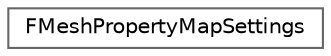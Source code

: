 digraph "Graphical Class Hierarchy"
{
 // INTERACTIVE_SVG=YES
 // LATEX_PDF_SIZE
  bgcolor="transparent";
  edge [fontname=Helvetica,fontsize=10,labelfontname=Helvetica,labelfontsize=10];
  node [fontname=Helvetica,fontsize=10,shape=box,height=0.2,width=0.4];
  rankdir="LR";
  Node0 [id="Node000000",label="FMeshPropertyMapSettings",height=0.2,width=0.4,color="grey40", fillcolor="white", style="filled",URL="$df/d70/structFMeshPropertyMapSettings.html",tooltip=" "];
}
